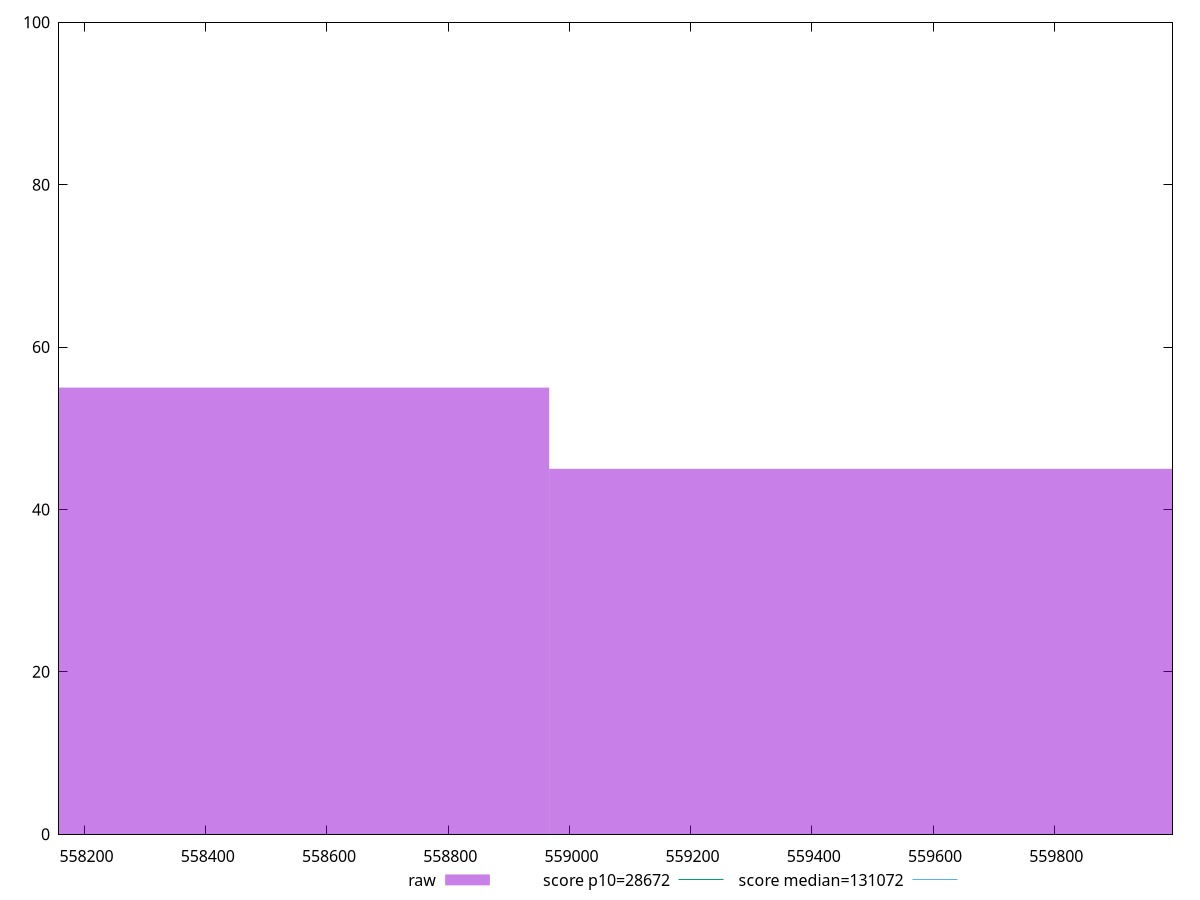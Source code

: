 reset

$raw <<EOF
559621.9862090691 45
558311.396077432 55
EOF

set key outside below
set boxwidth 1310.5901316371642
set xrange [558157.9094985723:559995.1029763501]
set yrange [0:100]
set style fill transparent solid 0.5 noborder

set parametric
set terminal svg size 640, 490 enhanced background rgb 'white'
set output "report_00007_2020-12-11T15:55:29.892Z/uses-long-cache-ttl/samples/pages/raw/histogram.svg"

plot $raw title "raw" with boxes, \
     28672,t title "score p10=28672", \
     131072,t title "score median=131072"

reset
